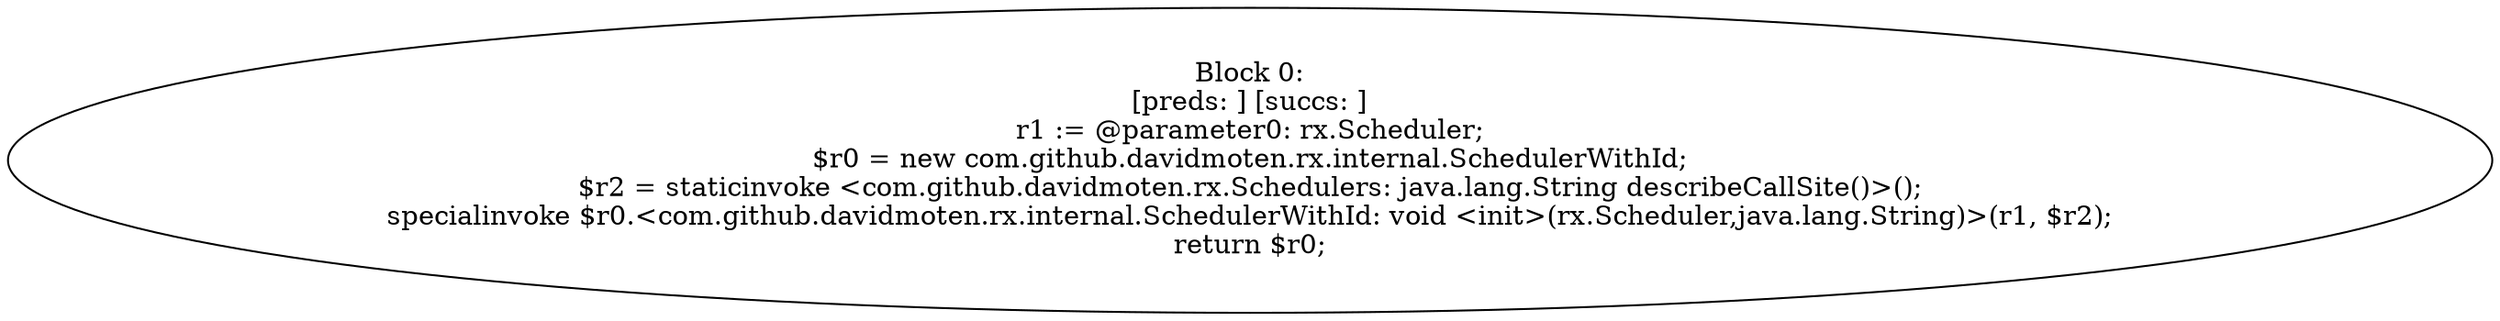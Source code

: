 digraph "unitGraph" {
    "Block 0:
[preds: ] [succs: ]
r1 := @parameter0: rx.Scheduler;
$r0 = new com.github.davidmoten.rx.internal.SchedulerWithId;
$r2 = staticinvoke <com.github.davidmoten.rx.Schedulers: java.lang.String describeCallSite()>();
specialinvoke $r0.<com.github.davidmoten.rx.internal.SchedulerWithId: void <init>(rx.Scheduler,java.lang.String)>(r1, $r2);
return $r0;
"
}
